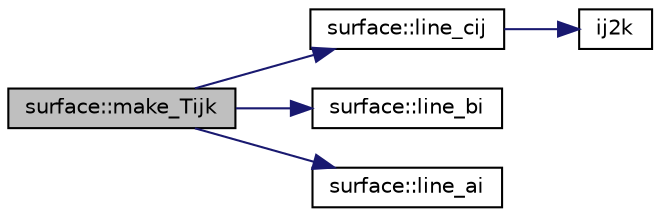digraph "surface::make_Tijk"
{
  edge [fontname="Helvetica",fontsize="10",labelfontname="Helvetica",labelfontsize="10"];
  node [fontname="Helvetica",fontsize="10",shape=record];
  rankdir="LR";
  Node3805 [label="surface::make_Tijk",height=0.2,width=0.4,color="black", fillcolor="grey75", style="filled", fontcolor="black"];
  Node3805 -> Node3806 [color="midnightblue",fontsize="10",style="solid",fontname="Helvetica"];
  Node3806 [label="surface::line_cij",height=0.2,width=0.4,color="black", fillcolor="white", style="filled",URL="$d5/d88/classsurface.html#accbf5729de8322d1e230f40144308218"];
  Node3806 -> Node3807 [color="midnightblue",fontsize="10",style="solid",fontname="Helvetica"];
  Node3807 [label="ij2k",height=0.2,width=0.4,color="black", fillcolor="white", style="filled",URL="$df/dbf/sajeeb_8_c.html#a68a0fe85ad4b80a9220cb33f9c4c0042"];
  Node3805 -> Node3808 [color="midnightblue",fontsize="10",style="solid",fontname="Helvetica"];
  Node3808 [label="surface::line_bi",height=0.2,width=0.4,color="black", fillcolor="white", style="filled",URL="$d5/d88/classsurface.html#a134329f3e9cbf3162fe8a48259927050"];
  Node3805 -> Node3809 [color="midnightblue",fontsize="10",style="solid",fontname="Helvetica"];
  Node3809 [label="surface::line_ai",height=0.2,width=0.4,color="black", fillcolor="white", style="filled",URL="$d5/d88/classsurface.html#ad28d80755d532c127c2cb50e4f94b8d2"];
}
